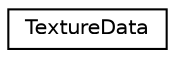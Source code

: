 digraph "Graphical Class Hierarchy"
{
  edge [fontname="Helvetica",fontsize="10",labelfontname="Helvetica",labelfontsize="10"];
  node [fontname="Helvetica",fontsize="10",shape=record];
  rankdir="LR";
  Node1 [label="TextureData",height=0.2,width=0.4,color="black", fillcolor="white", style="filled",URL="$structTextureData.html"];
}

